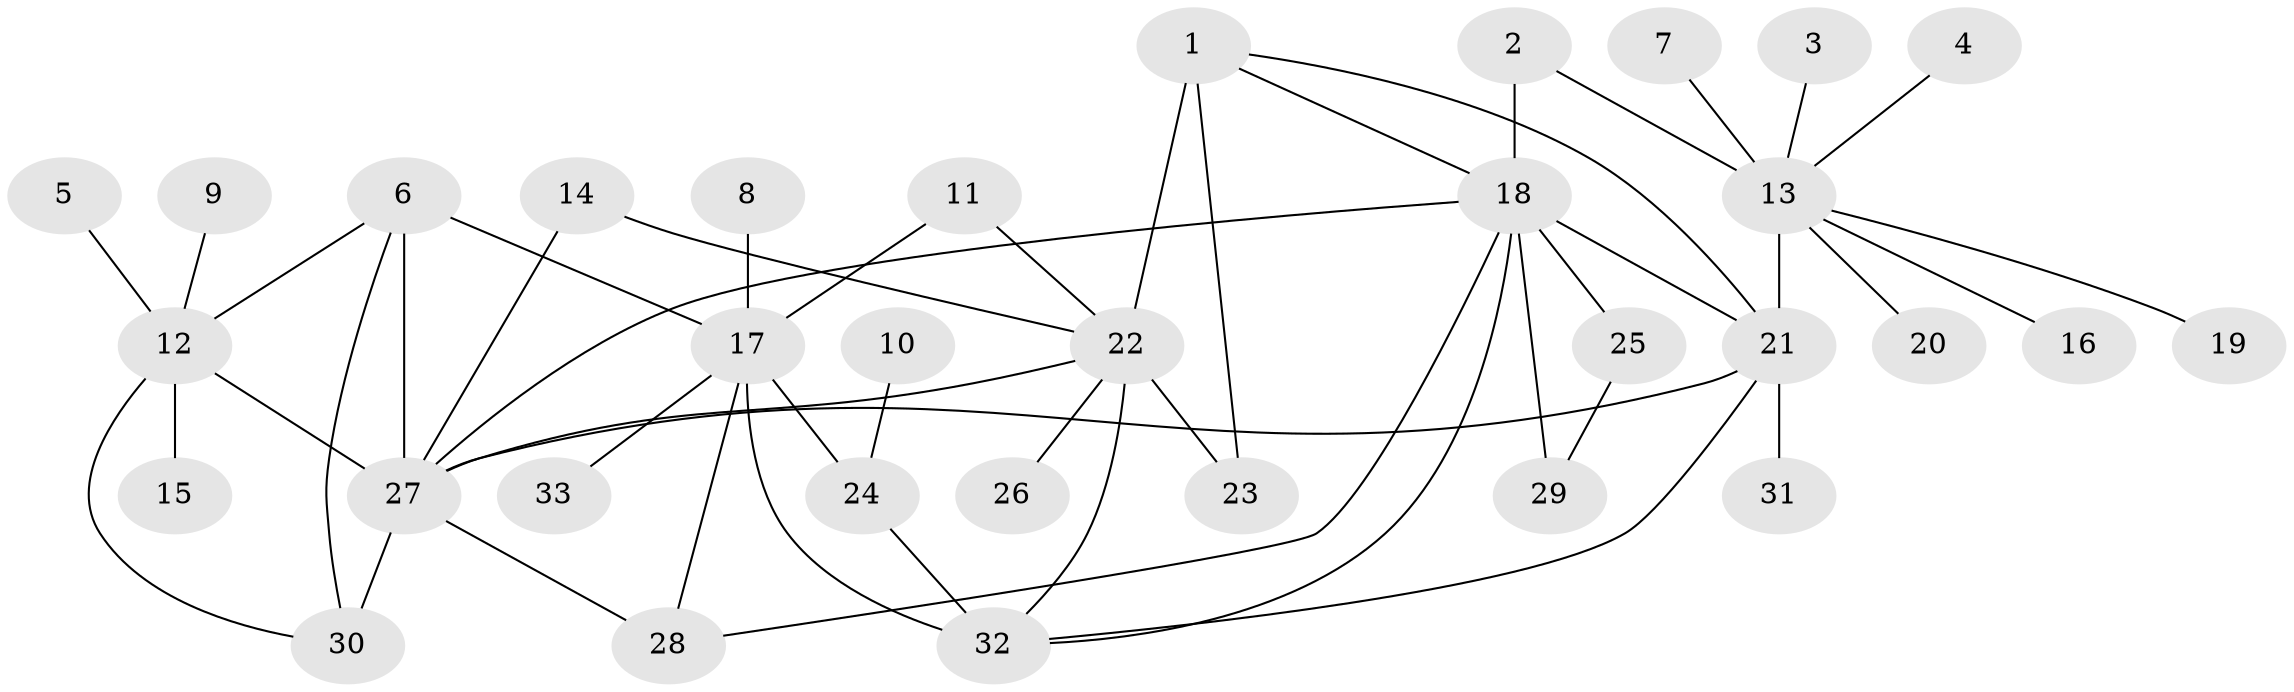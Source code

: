 // original degree distribution, {6: 0.029411764705882353, 7: 0.049019607843137254, 4: 0.029411764705882353, 11: 0.00980392156862745, 5: 0.0392156862745098, 8: 0.0392156862745098, 10: 0.049019607843137254, 9: 0.00980392156862745, 2: 0.16666666666666666, 1: 0.5490196078431373, 3: 0.029411764705882353}
// Generated by graph-tools (version 1.1) at 2025/37/03/04/25 23:37:49]
// undirected, 33 vertices, 49 edges
graph export_dot {
  node [color=gray90,style=filled];
  1;
  2;
  3;
  4;
  5;
  6;
  7;
  8;
  9;
  10;
  11;
  12;
  13;
  14;
  15;
  16;
  17;
  18;
  19;
  20;
  21;
  22;
  23;
  24;
  25;
  26;
  27;
  28;
  29;
  30;
  31;
  32;
  33;
  1 -- 18 [weight=1.0];
  1 -- 21 [weight=1.0];
  1 -- 22 [weight=3.0];
  1 -- 23 [weight=1.0];
  2 -- 13 [weight=1.0];
  2 -- 18 [weight=1.0];
  3 -- 13 [weight=1.0];
  4 -- 13 [weight=1.0];
  5 -- 12 [weight=1.0];
  6 -- 12 [weight=1.0];
  6 -- 17 [weight=1.0];
  6 -- 27 [weight=2.0];
  6 -- 30 [weight=1.0];
  7 -- 13 [weight=1.0];
  8 -- 17 [weight=1.0];
  9 -- 12 [weight=1.0];
  10 -- 24 [weight=1.0];
  11 -- 17 [weight=1.0];
  11 -- 22 [weight=1.0];
  12 -- 15 [weight=1.0];
  12 -- 27 [weight=2.0];
  12 -- 30 [weight=1.0];
  13 -- 16 [weight=1.0];
  13 -- 19 [weight=1.0];
  13 -- 20 [weight=1.0];
  13 -- 21 [weight=6.0];
  14 -- 22 [weight=1.0];
  14 -- 27 [weight=1.0];
  17 -- 24 [weight=3.0];
  17 -- 28 [weight=1.0];
  17 -- 32 [weight=3.0];
  17 -- 33 [weight=1.0];
  18 -- 21 [weight=1.0];
  18 -- 25 [weight=3.0];
  18 -- 27 [weight=1.0];
  18 -- 28 [weight=1.0];
  18 -- 29 [weight=3.0];
  18 -- 32 [weight=1.0];
  21 -- 27 [weight=1.0];
  21 -- 31 [weight=1.0];
  21 -- 32 [weight=1.0];
  22 -- 23 [weight=3.0];
  22 -- 26 [weight=1.0];
  22 -- 27 [weight=1.0];
  22 -- 32 [weight=2.0];
  24 -- 32 [weight=1.0];
  25 -- 29 [weight=1.0];
  27 -- 28 [weight=1.0];
  27 -- 30 [weight=2.0];
}
